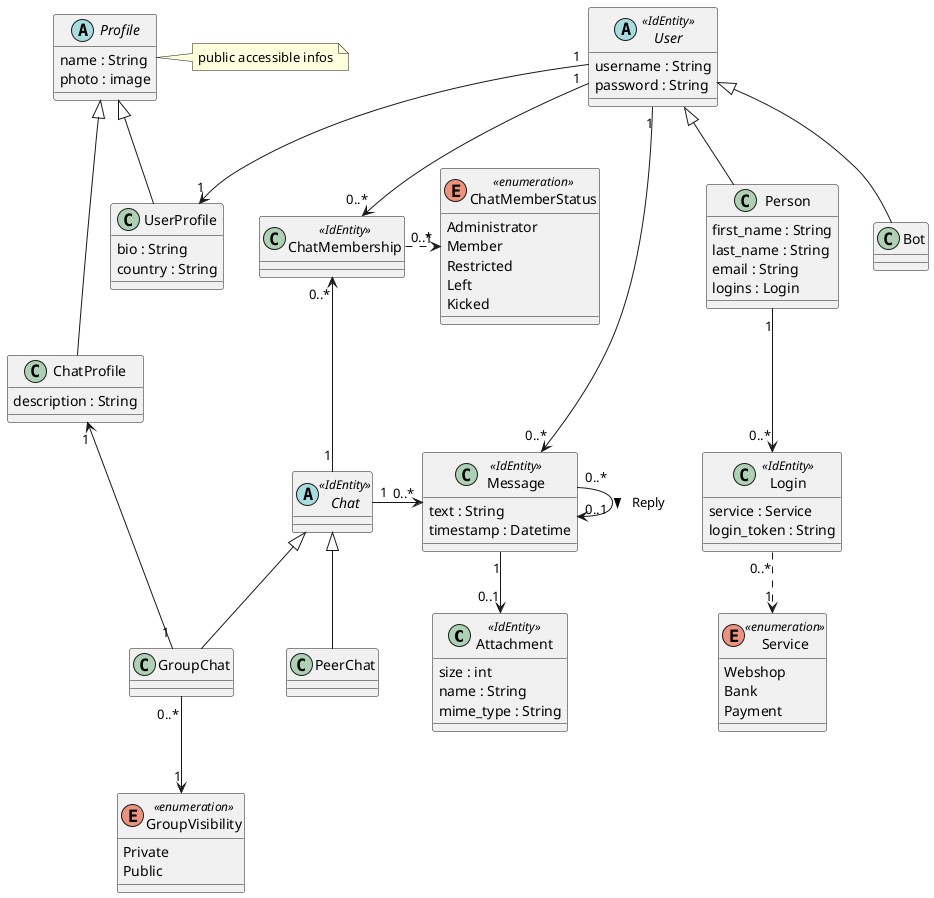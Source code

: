 @startuml chat-domain
' classes in alphabetical order
class Attachment <<IdEntity>> {
    size : int
    name : String
    mime_type : String
}

abstract class Chat <<IdEntity>>

class ChatMembership <<IdEntity>>

enum ChatMemberStatus <<enumeration>> {
    Administrator
    Member
    Restricted
    Left
    Kicked
}

class ChatProfile {
    description : String
}

class GroupChat

enum GroupVisibility <<enumeration>> {
    Private
    Public
}

class Login <<IdEntity>> {
    service : Service
    login_token : String
}

class Message <<IdEntity>> {
    text : String
    timestamp : Datetime
}

class Person {
    first_name : String
    last_name : String
    email : String
    logins : Login
}

class PeerChat

abstract class Profile {
    name : String
    photo : image
}

enum Service <<enumeration>> {
    Webshop
    Bank
    Payment
}

abstract class User <<IdEntity>> {
    username : String
    password : String
}

class UserProfile {
    bio : String
    country : String
}

' Inheritance
'' Profile
Profile <|-- ChatProfile
Profile <|-- UserProfile
'' Chat inheritance
Chat <|-- PeerChat
Chat <|-- GroupChat

'' Person inheritance
User <|-- Person
User <|-- Bot

' Relations
'' to Chat
User "1" --> "0..*" ChatMembership
Chat "1" -up-> "0..*" ChatMembership

'' to Message
User "1" --> "0..*" Message
Chat "1" -right-> "0..*" Message
Message "1" --> "0..1" Attachment
Message "0..*" --> "0..1" Message : Reply >

'' with Enumerations
Login "0..*" .down.> "1" Service
ChatMembership "0..*" .right.> "1" ChatMemberStatus
GroupChat "0..*" --> "1" GroupVisibility

'' Misc
Person "1" -down-> "0..*" Login
User "1" --> "1" UserProfile
GroupChat "1" -left-> "1" ChatProfile

note right of Profile: public accessible infos
@enduml
